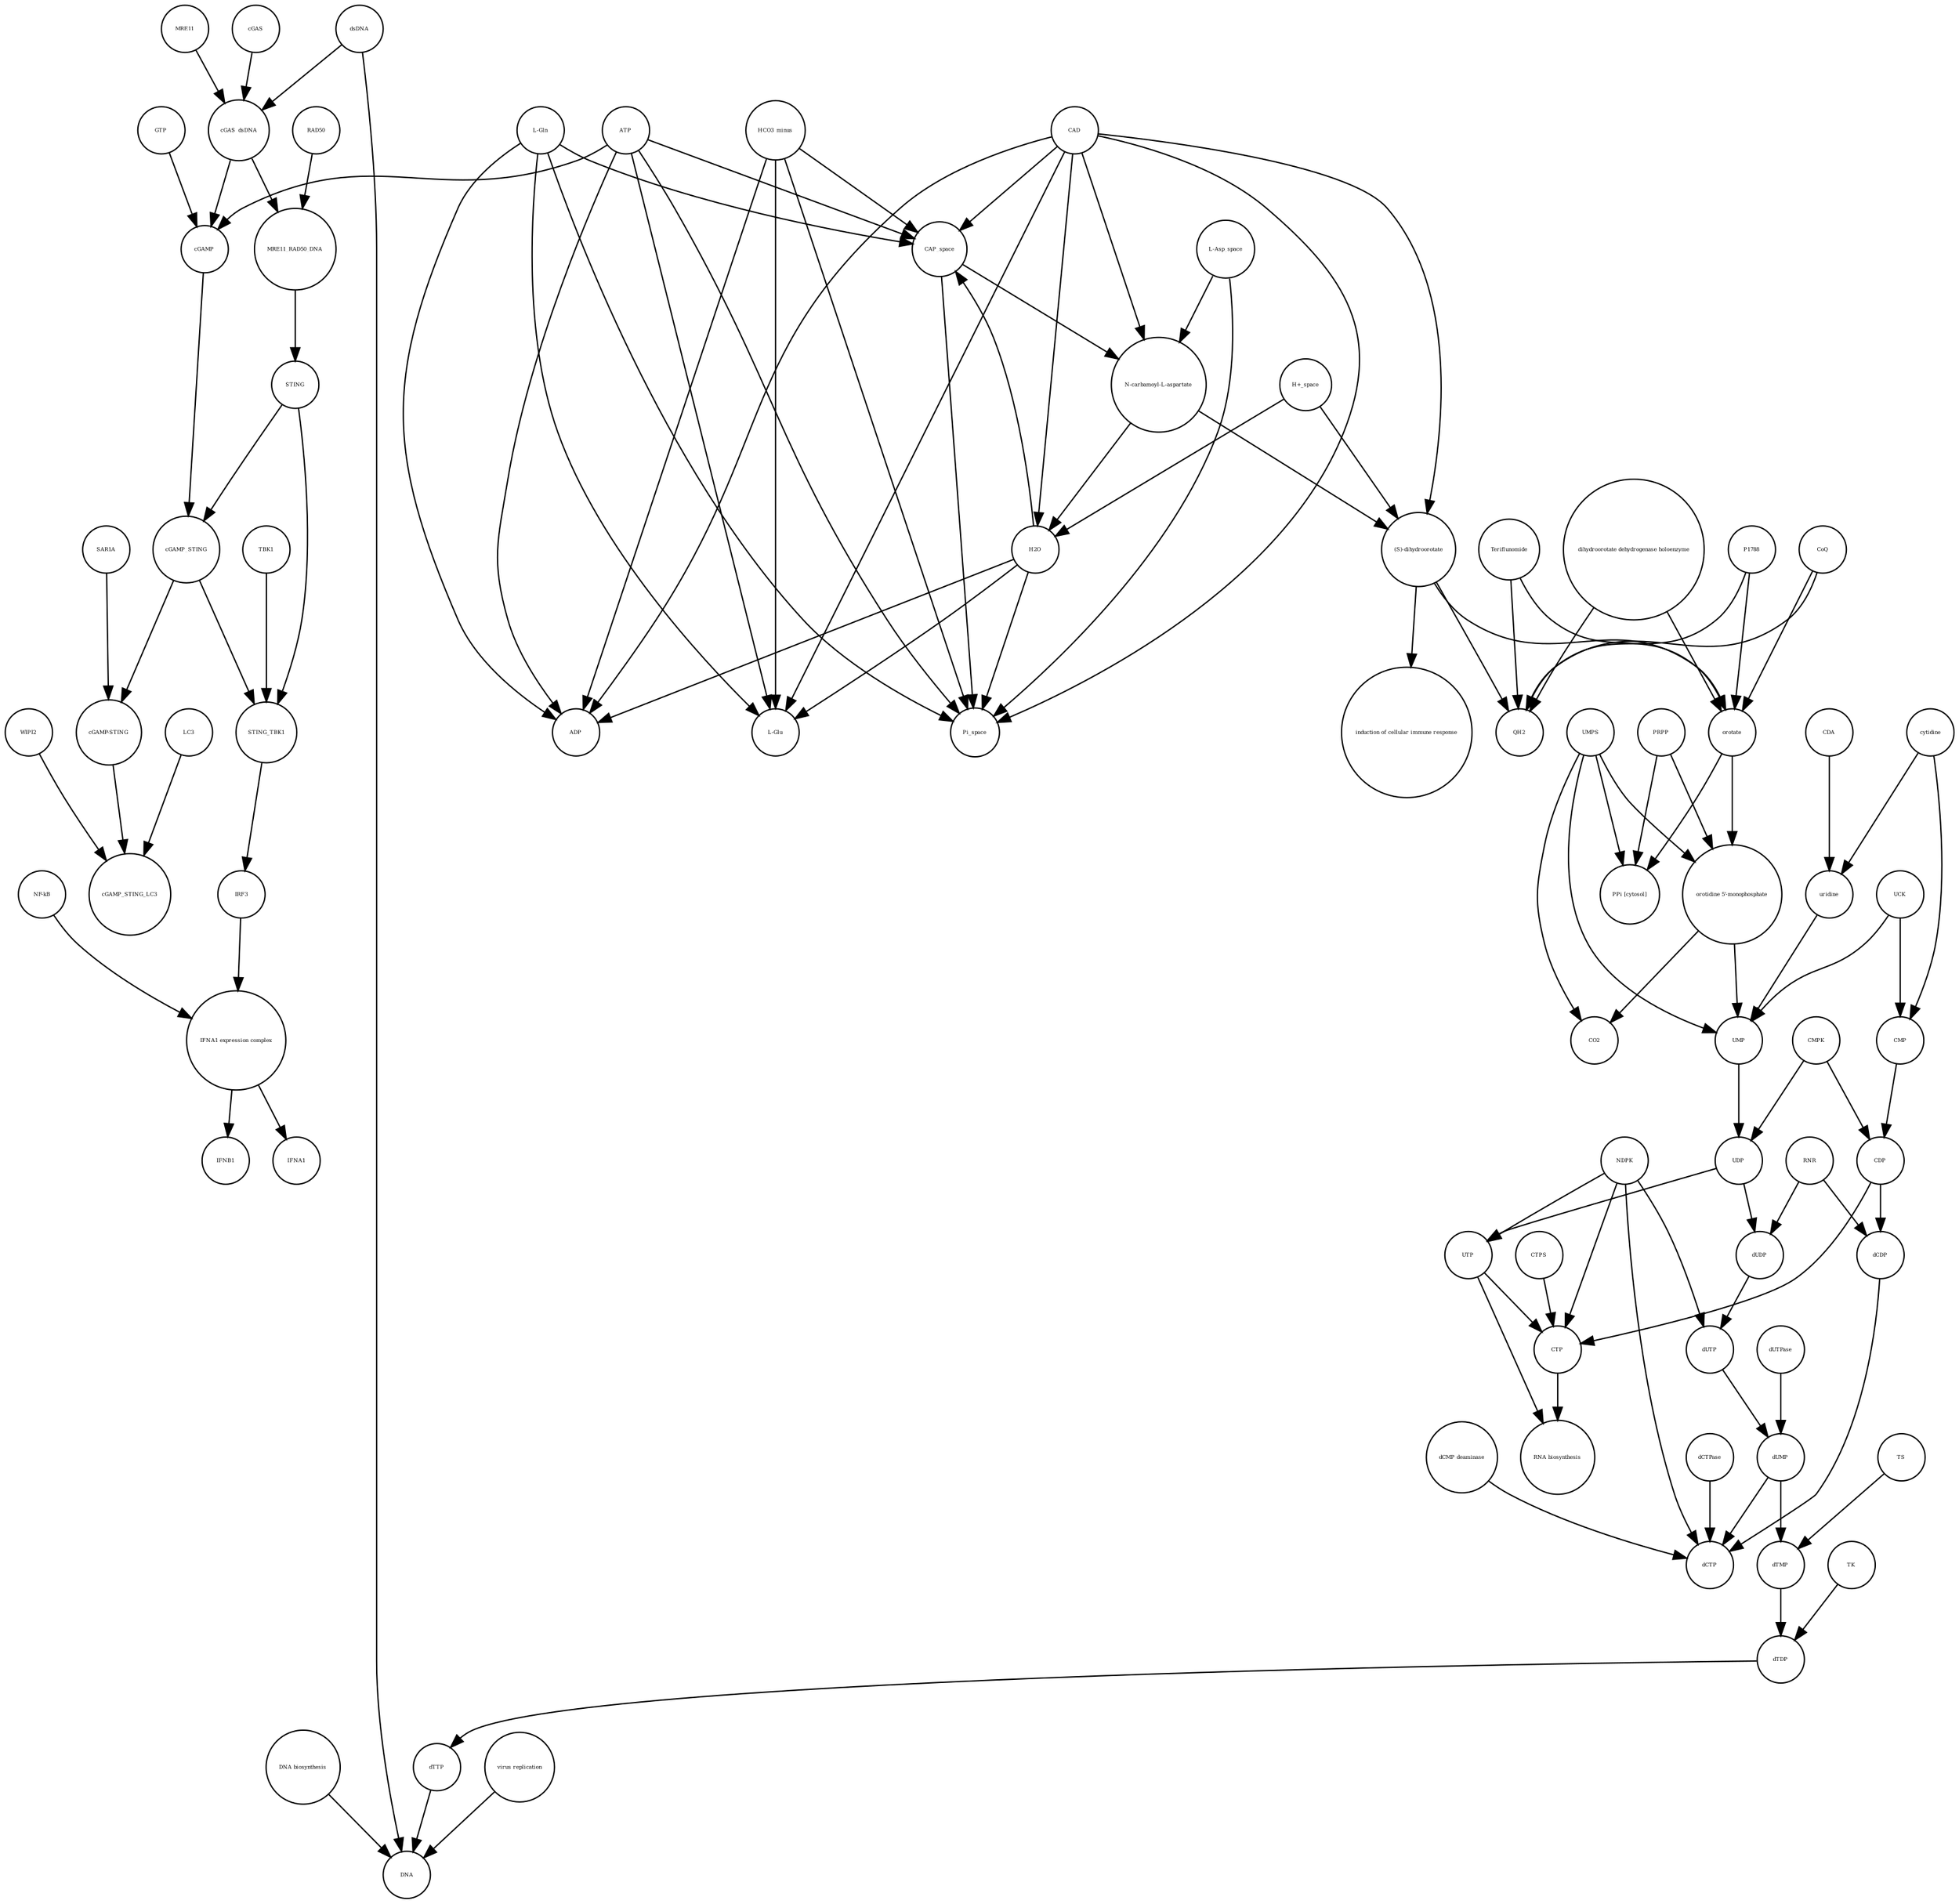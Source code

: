 strict digraph  {
UTP [annotation="", bipartite=0, cls="simple chemical", fontsize=4, label=UTP, shape=circle];
"RNA biosynthesis" [annotation="urn_miriam_obo.go_GO%3A0032774", bipartite=0, cls=phenotype, fontsize=4, label="RNA biosynthesis", shape=circle];
CTP [annotation="", bipartite=0, cls="simple chemical", fontsize=4, label=CTP, shape=circle];
"(S)-dihydroorotate" [annotation="", bipartite=0, cls="simple chemical", fontsize=4, label="(S)-dihydroorotate", shape=circle];
"induction of cellular immune response" [annotation="", bipartite=0, cls=phenotype, fontsize=4, label="induction of cellular immune response", shape=circle];
UCK [annotation="", bipartite=0, cls=macromolecule, fontsize=4, label=UCK, shape=circle];
GTP [annotation="", bipartite=0, cls="simple chemical", fontsize=4, label=GTP, shape=circle];
MRE11_RAD50_DNA [annotation="", bipartite=0, cls=complex, fontsize=4, label=MRE11_RAD50_DNA, shape=circle];
dUTPase [annotation="", bipartite=0, cls=macromolecule, fontsize=4, label=dUTPase, shape=circle];
H2O [annotation="", bipartite=0, cls="simple chemical", fontsize=4, label=H2O, shape=circle];
cGAMP_STING [annotation="", bipartite=0, cls=complex, fontsize=4, label=cGAMP_STING, shape=circle];
"H+_space" [annotation="", bipartite=0, cls="simple chemical", fontsize=4, label="H+_space", shape=circle];
dTTP [annotation="", bipartite=0, cls="simple chemical", fontsize=4, label=dTTP, shape=circle];
cGAS_dsDNA [annotation="", bipartite=0, cls=complex, fontsize=4, label=cGAS_dsDNA, shape=circle];
SAR1A [annotation="", bipartite=0, cls=macromolecule, fontsize=4, label=SAR1A, shape=circle];
"L-Gln" [annotation="", bipartite=0, cls="simple chemical", fontsize=4, label="L-Gln", shape=circle];
uridine [annotation="", bipartite=0, cls="simple chemical", fontsize=4, label=uridine, shape=circle];
"cGAMP-STING" [annotation="", bipartite=0, cls=complex, fontsize=4, label="cGAMP-STING", shape=circle];
dUMP [annotation="", bipartite=0, cls="simple chemical", fontsize=4, label=dUMP, shape=circle];
TBK1 [annotation="", bipartite=0, cls=macromolecule, fontsize=4, label=TBK1, shape=circle];
dUTP [annotation="", bipartite=0, cls="simple chemical", fontsize=4, label=dUTP, shape=circle];
STING_TBK1 [annotation="", bipartite=0, cls=complex, fontsize=4, label=STING_TBK1, shape=circle];
"DNA biosynthesis" [annotation="urn_miriam_obo.go_GO%3A0071897", bipartite=0, cls=phenotype, fontsize=4, label="DNA biosynthesis", shape=circle];
CoQ [annotation="", bipartite=0, cls="simple chemical", fontsize=4, label=CoQ, shape=circle];
HCO3_minus [annotation="", bipartite=0, cls="simple chemical", fontsize=4, label=HCO3_minus, shape=circle];
dCDP [annotation="", bipartite=0, cls="simple chemical", fontsize=4, label=dCDP, shape=circle];
cGAMP [annotation="", bipartite=0, cls="simple chemical", fontsize=4, label=cGAMP, shape=circle];
CO2 [annotation="", bipartite=0, cls="simple chemical", fontsize=4, label=CO2, shape=circle];
CMP [annotation="", bipartite=0, cls="simple chemical", fontsize=4, label=CMP, shape=circle];
cGAMP_STING_LC3 [annotation="", bipartite=0, cls=complex, fontsize=4, label=cGAMP_STING_LC3, shape=circle];
CAD [annotation="", bipartite=0, cls=macromolecule, fontsize=4, label=CAD, shape=circle];
RAD50 [annotation="", bipartite=0, cls="macromolecule multimer", fontsize=4, label=RAD50, shape=circle];
cGAS [annotation="", bipartite=0, cls=macromolecule, fontsize=4, label=cGAS, shape=circle];
LC3 [annotation="", bipartite=0, cls=macromolecule, fontsize=4, label=LC3, shape=circle];
CAP_space [annotation="", bipartite=0, cls="simple chemical", fontsize=4, label=CAP_space, shape=circle];
RNR [annotation="", bipartite=0, cls=macromolecule, fontsize=4, label=RNR, shape=circle];
MRE11 [annotation="", bipartite=0, cls="macromolecule multimer", fontsize=4, label=MRE11, shape=circle];
CDP [annotation="", bipartite=0, cls="simple chemical", fontsize=4, label=CDP, shape=circle];
UMP [annotation="", bipartite=0, cls="simple chemical", fontsize=4, label=UMP, shape=circle];
"N-carbamoyl-L-aspartate" [annotation="", bipartite=0, cls="simple chemical", fontsize=4, label="N-carbamoyl-L-aspartate", shape=circle];
IFNA1 [annotation="", bipartite=0, cls="nucleic acid feature", fontsize=4, label=IFNA1, shape=circle];
"PPi [cytosol]" [annotation="", bipartite=0, cls="simple chemical", fontsize=4, label="PPi [cytosol]", shape=circle];
TS [annotation="", bipartite=0, cls=macromolecule, fontsize=4, label=TS, shape=circle];
CMPK [annotation="", bipartite=0, cls=macromolecule, fontsize=4, label=CMPK, shape=circle];
dTDP [annotation="", bipartite=0, cls="simple chemical", fontsize=4, label=dTDP, shape=circle];
ATP [annotation="", bipartite=0, cls="simple chemical", fontsize=4, label=ATP, shape=circle];
CDA [annotation="", bipartite=0, cls=macromolecule, fontsize=4, label=CDA, shape=circle];
"L-Glu" [annotation="", bipartite=0, cls="simple chemical", fontsize=4, label="L-Glu", shape=circle];
dCTP [annotation="", bipartite=0, cls="simple chemical", fontsize=4, label=dCTP, shape=circle];
TK [annotation="", bipartite=0, cls=macromolecule, fontsize=4, label=TK, shape=circle];
orotate [annotation="", bipartite=0, cls="simple chemical", fontsize=4, label=orotate, shape=circle];
"NF-kB" [annotation="", bipartite=0, cls=complex, fontsize=4, label="NF-kB", shape=circle];
Teriflunomide [annotation="", bipartite=0, cls="simple chemical", fontsize=4, label=Teriflunomide, shape=circle];
DNA [annotation="", bipartite=0, cls="nucleic acid feature", fontsize=4, label=DNA, shape=circle];
cytidine [annotation="", bipartite=0, cls="simple chemical", fontsize=4, label=cytidine, shape=circle];
WIPI2 [annotation="", bipartite=0, cls=macromolecule, fontsize=4, label=WIPI2, shape=circle];
"IFNA1 expression complex" [annotation="", bipartite=0, cls=complex, fontsize=4, label="IFNA1 expression complex", shape=circle];
"L-Asp_space" [annotation="", bipartite=0, cls="simple chemical", fontsize=4, label="L-Asp_space", shape=circle];
CTPS [annotation="", bipartite=0, cls=macromolecule, fontsize=4, label=CTPS, shape=circle];
IRF3 [annotation="", bipartite=0, cls="macromolecule multimer", fontsize=4, label=IRF3, shape=circle];
PRPP [annotation="", bipartite=0, cls="simple chemical", fontsize=4, label=PRPP, shape=circle];
dCTPase [annotation="", bipartite=0, cls=macromolecule, fontsize=4, label=dCTPase, shape=circle];
"dihydroorotate dehydrogenase holoenzyme" [annotation="", bipartite=0, cls="simple chemical", fontsize=4, label="dihydroorotate dehydrogenase holoenzyme", shape=circle];
P1788 [annotation="", bipartite=0, cls="simple chemical", fontsize=4, label=P1788, shape=circle];
STING [annotation="", bipartite=0, cls="macromolecule multimer", fontsize=4, label=STING, shape=circle];
dUDP [annotation="", bipartite=0, cls="simple chemical", fontsize=4, label=dUDP, shape=circle];
IFNB1 [annotation="", bipartite=0, cls="nucleic acid feature", fontsize=4, label=IFNB1, shape=circle];
UDP [annotation="", bipartite=0, cls="simple chemical", fontsize=4, label=UDP, shape=circle];
"orotidine 5'-monophosphate" [annotation="", bipartite=0, cls="simple chemical", fontsize=4, label="orotidine 5'-monophosphate", shape=circle];
dsDNA [annotation="", bipartite=0, cls="simple chemical", fontsize=4, label=dsDNA, shape=circle];
"dCMP deaminase" [annotation="", bipartite=0, cls=macromolecule, fontsize=4, label="dCMP deaminase", shape=circle];
dTMP [annotation="", bipartite=0, cls="simple chemical", fontsize=4, label=dTMP, shape=circle];
"virus replication" [annotation="", bipartite=0, cls=phenotype, fontsize=4, label="virus replication", shape=circle];
Pi_space [annotation="", bipartite=0, cls="simple chemical", fontsize=4, label=Pi_space, shape=circle];
QH2 [annotation="", bipartite=0, cls="simple chemical", fontsize=4, label=QH2, shape=circle];
NDPK [annotation="", bipartite=0, cls=macromolecule, fontsize=4, label=NDPK, shape=circle];
ADP [annotation="", bipartite=0, cls="simple chemical", fontsize=4, label=ADP, shape=circle];
UMPS [annotation="", bipartite=0, cls="macromolecule multimer", fontsize=4, label=UMPS, shape=circle];
UTP -> "RNA biosynthesis"  [annotation="", interaction_type="necessary stimulation"];
UTP -> CTP  [annotation="", interaction_type=production];
CTP -> "RNA biosynthesis"  [annotation="", interaction_type="necessary stimulation"];
"(S)-dihydroorotate" -> "induction of cellular immune response"  [annotation="", interaction_type="necessary stimulation"];
"(S)-dihydroorotate" -> orotate  [annotation="", interaction_type=production];
"(S)-dihydroorotate" -> QH2  [annotation="", interaction_type=production];
UCK -> CMP  [annotation="", interaction_type=catalysis];
UCK -> UMP  [annotation="", interaction_type=catalysis];
GTP -> cGAMP  [annotation="", interaction_type=production];
MRE11_RAD50_DNA -> STING  [annotation="", interaction_type=catalysis];
dUTPase -> dUMP  [annotation="", interaction_type=catalysis];
H2O -> Pi_space  [annotation="", interaction_type=production];
H2O -> "L-Glu"  [annotation="", interaction_type=production];
H2O -> CAP_space  [annotation="", interaction_type=production];
H2O -> ADP  [annotation="", interaction_type=production];
cGAMP_STING -> STING_TBK1  [annotation="", interaction_type=production];
cGAMP_STING -> "cGAMP-STING"  [annotation="", interaction_type=production];
"H+_space" -> H2O  [annotation="", interaction_type=production];
"H+_space" -> "(S)-dihydroorotate"  [annotation="", interaction_type=production];
dTTP -> DNA  [annotation="", interaction_type=production];
cGAS_dsDNA -> cGAMP  [annotation="", interaction_type=catalysis];
cGAS_dsDNA -> MRE11_RAD50_DNA  [annotation="", interaction_type=production];
SAR1A -> "cGAMP-STING"  [annotation="", interaction_type=catalysis];
"L-Gln" -> Pi_space  [annotation="", interaction_type=production];
"L-Gln" -> "L-Glu"  [annotation="", interaction_type=production];
"L-Gln" -> CAP_space  [annotation="", interaction_type=production];
"L-Gln" -> ADP  [annotation="", interaction_type=production];
uridine -> UMP  [annotation="", interaction_type=production];
"cGAMP-STING" -> cGAMP_STING_LC3  [annotation="", interaction_type=production];
dUMP -> dCTP  [annotation="", interaction_type=production];
dUMP -> dTMP  [annotation="", interaction_type=production];
TBK1 -> STING_TBK1  [annotation="", interaction_type=production];
dUTP -> dUMP  [annotation="", interaction_type=production];
STING_TBK1 -> IRF3  [annotation="", interaction_type=catalysis];
"DNA biosynthesis" -> DNA  [annotation="", interaction_type=catalysis];
CoQ -> orotate  [annotation="", interaction_type=production];
CoQ -> QH2  [annotation="", interaction_type=production];
HCO3_minus -> Pi_space  [annotation="", interaction_type=production];
HCO3_minus -> "L-Glu"  [annotation="", interaction_type=production];
HCO3_minus -> CAP_space  [annotation="", interaction_type=production];
HCO3_minus -> ADP  [annotation="", interaction_type=production];
dCDP -> dCTP  [annotation="", interaction_type=production];
cGAMP -> cGAMP_STING  [annotation="", interaction_type=production];
CMP -> CDP  [annotation="", interaction_type=production];
CAD -> H2O  [annotation=urn_miriam_reactome_REACT_1698, interaction_type=catalysis];
CAD -> "(S)-dihydroorotate"  [annotation=urn_miriam_reactome_REACT_1698, interaction_type=catalysis];
CAD -> "N-carbamoyl-L-aspartate"  [annotation=urn_miriam_reactome_REACT_1698, interaction_type=catalysis];
CAD -> Pi_space  [annotation=urn_miriam_reactome_REACT_1698, interaction_type=catalysis];
CAD -> "L-Glu"  [annotation=urn_miriam_reactome_REACT_1698, interaction_type=catalysis];
CAD -> CAP_space  [annotation=urn_miriam_reactome_REACT_1698, interaction_type=catalysis];
CAD -> ADP  [annotation=urn_miriam_reactome_REACT_1698, interaction_type=catalysis];
RAD50 -> MRE11_RAD50_DNA  [annotation="", interaction_type=production];
cGAS -> cGAS_dsDNA  [annotation="", interaction_type=production];
LC3 -> cGAMP_STING_LC3  [annotation="", interaction_type=production];
CAP_space -> Pi_space  [annotation="", interaction_type=production];
CAP_space -> "N-carbamoyl-L-aspartate"  [annotation="", interaction_type=production];
RNR -> dCDP  [annotation="", interaction_type=catalysis];
RNR -> dUDP  [annotation="", interaction_type=catalysis];
MRE11 -> cGAS_dsDNA  [annotation="", interaction_type=production];
CDP -> dCDP  [annotation="", interaction_type=production];
CDP -> CTP  [annotation="", interaction_type=production];
UMP -> UDP  [annotation="", interaction_type=production];
"N-carbamoyl-L-aspartate" -> H2O  [annotation="", interaction_type=production];
"N-carbamoyl-L-aspartate" -> "(S)-dihydroorotate"  [annotation="", interaction_type=production];
TS -> dTMP  [annotation="", interaction_type=catalysis];
CMPK -> CDP  [annotation="", interaction_type=catalysis];
CMPK -> UDP  [annotation="", interaction_type=catalysis];
dTDP -> dTTP  [annotation="", interaction_type=production];
ATP -> cGAMP  [annotation="", interaction_type=production];
ATP -> "L-Glu"  [annotation="", interaction_type=production];
ATP -> Pi_space  [annotation="", interaction_type=production];
ATP -> CAP_space  [annotation="", interaction_type=production];
ATP -> ADP  [annotation="", interaction_type=production];
CDA -> uridine  [annotation="", interaction_type=catalysis];
TK -> dTDP  [annotation="", interaction_type=catalysis];
orotate -> "orotidine 5'-monophosphate"  [annotation="", interaction_type=production];
orotate -> "PPi [cytosol]"  [annotation="", interaction_type=production];
"NF-kB" -> "IFNA1 expression complex"  [annotation="", interaction_type=production];
Teriflunomide -> orotate  [annotation=urn_miriam_reactome_REACT_1698, interaction_type=inhibition];
Teriflunomide -> QH2  [annotation=urn_miriam_reactome_REACT_1698, interaction_type=inhibition];
cytidine -> uridine  [annotation="", interaction_type=production];
cytidine -> CMP  [annotation="", interaction_type=production];
WIPI2 -> cGAMP_STING_LC3  [annotation="", interaction_type=catalysis];
"IFNA1 expression complex" -> IFNA1  [annotation="", interaction_type=stimulation];
"IFNA1 expression complex" -> IFNB1  [annotation="", interaction_type=stimulation];
"L-Asp_space" -> Pi_space  [annotation="", interaction_type=production];
"L-Asp_space" -> "N-carbamoyl-L-aspartate"  [annotation="", interaction_type=production];
CTPS -> CTP  [annotation="", interaction_type=catalysis];
IRF3 -> "IFNA1 expression complex"  [annotation="", interaction_type=production];
PRPP -> "orotidine 5'-monophosphate"  [annotation="", interaction_type=production];
PRPP -> "PPi [cytosol]"  [annotation="", interaction_type=production];
dCTPase -> dCTP  [annotation="", interaction_type=catalysis];
"dihydroorotate dehydrogenase holoenzyme" -> orotate  [annotation=urn_miriam_reactome_REACT_1698, interaction_type=catalysis];
"dihydroorotate dehydrogenase holoenzyme" -> QH2  [annotation=urn_miriam_reactome_REACT_1698, interaction_type=catalysis];
P1788 -> orotate  [annotation=urn_miriam_reactome_REACT_1698, interaction_type=inhibition];
P1788 -> QH2  [annotation=urn_miriam_reactome_REACT_1698, interaction_type=inhibition];
STING -> cGAMP_STING  [annotation="", interaction_type=production];
STING -> STING_TBK1  [annotation="", interaction_type=production];
dUDP -> dUTP  [annotation="", interaction_type=production];
UDP -> UTP  [annotation="", interaction_type=production];
UDP -> dUDP  [annotation="", interaction_type=production];
"orotidine 5'-monophosphate" -> UMP  [annotation="", interaction_type=production];
"orotidine 5'-monophosphate" -> CO2  [annotation="", interaction_type=production];
dsDNA -> DNA  [annotation="", interaction_type=production];
dsDNA -> cGAS_dsDNA  [annotation="", interaction_type=production];
"dCMP deaminase" -> dCTP  [annotation="", interaction_type=catalysis];
dTMP -> dTDP  [annotation="", interaction_type=production];
"virus replication" -> DNA  [annotation="", interaction_type=inhibition];
NDPK -> UTP  [annotation="", interaction_type=catalysis];
NDPK -> dUTP  [annotation="", interaction_type=catalysis];
NDPK -> CTP  [annotation="", interaction_type=catalysis];
NDPK -> dCTP  [annotation="", interaction_type=catalysis];
UMPS -> "orotidine 5'-monophosphate"  [annotation=urn_miriam_reactome_REACT_1698, interaction_type=catalysis];
UMPS -> "PPi [cytosol]"  [annotation=urn_miriam_reactome_REACT_1698, interaction_type=catalysis];
UMPS -> UMP  [annotation=urn_miriam_reactome_REACT_1698, interaction_type=catalysis];
UMPS -> CO2  [annotation=urn_miriam_reactome_REACT_1698, interaction_type=catalysis];
}
